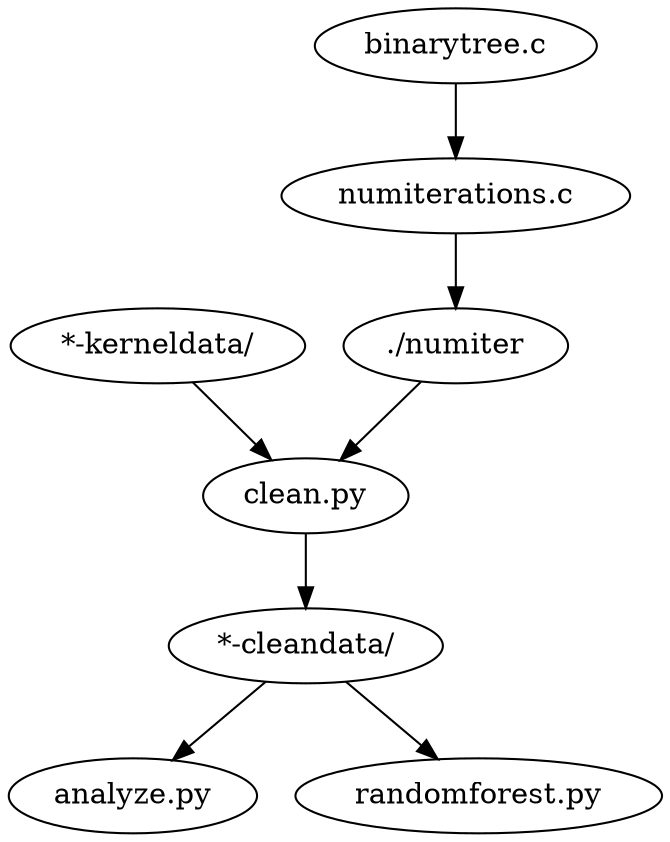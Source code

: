 digraph RandomForest {
    "*-kerneldata/" -> "clean.py";
    "binarytree.c" -> "numiterations.c";
    "numiterations.c" -> "./numiter";
    "./numiter" -> "clean.py";
    "clean.py" -> "*-cleandata/";
    "*-cleandata/" -> "analyze.py";
    "*-cleandata/" -> "randomforest.py"
}